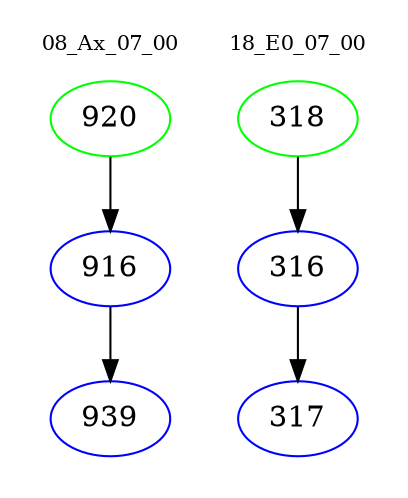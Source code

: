 digraph{
subgraph cluster_0 {
color = white
label = "08_Ax_07_00";
fontsize=10;
T0_920 [label="920", color="green"]
T0_920 -> T0_916 [color="black"]
T0_916 [label="916", color="blue"]
T0_916 -> T0_939 [color="black"]
T0_939 [label="939", color="blue"]
}
subgraph cluster_1 {
color = white
label = "18_E0_07_00";
fontsize=10;
T1_318 [label="318", color="green"]
T1_318 -> T1_316 [color="black"]
T1_316 [label="316", color="blue"]
T1_316 -> T1_317 [color="black"]
T1_317 [label="317", color="blue"]
}
}
